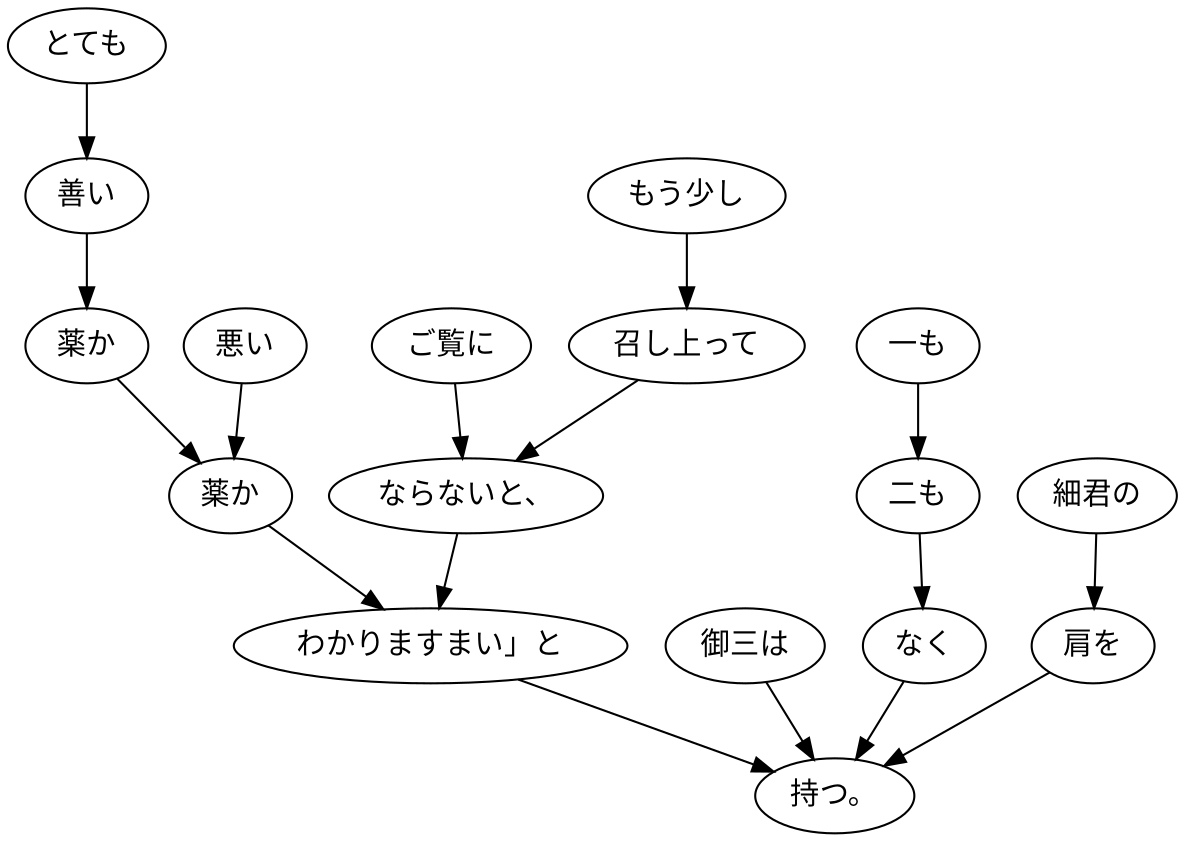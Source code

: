 digraph graph467 {
	node0 [label="もう少し"];
	node1 [label="召し上って"];
	node2 [label="ご覧に"];
	node3 [label="ならないと、"];
	node4 [label="とても"];
	node5 [label="善い"];
	node6 [label="薬か"];
	node7 [label="悪い"];
	node8 [label="薬か"];
	node9 [label="わかりますまい」と"];
	node10 [label="御三は"];
	node11 [label="一も"];
	node12 [label="二も"];
	node13 [label="なく"];
	node14 [label="細君の"];
	node15 [label="肩を"];
	node16 [label="持つ。"];
	node0 -> node1;
	node1 -> node3;
	node2 -> node3;
	node3 -> node9;
	node4 -> node5;
	node5 -> node6;
	node6 -> node8;
	node7 -> node8;
	node8 -> node9;
	node9 -> node16;
	node10 -> node16;
	node11 -> node12;
	node12 -> node13;
	node13 -> node16;
	node14 -> node15;
	node15 -> node16;
}
